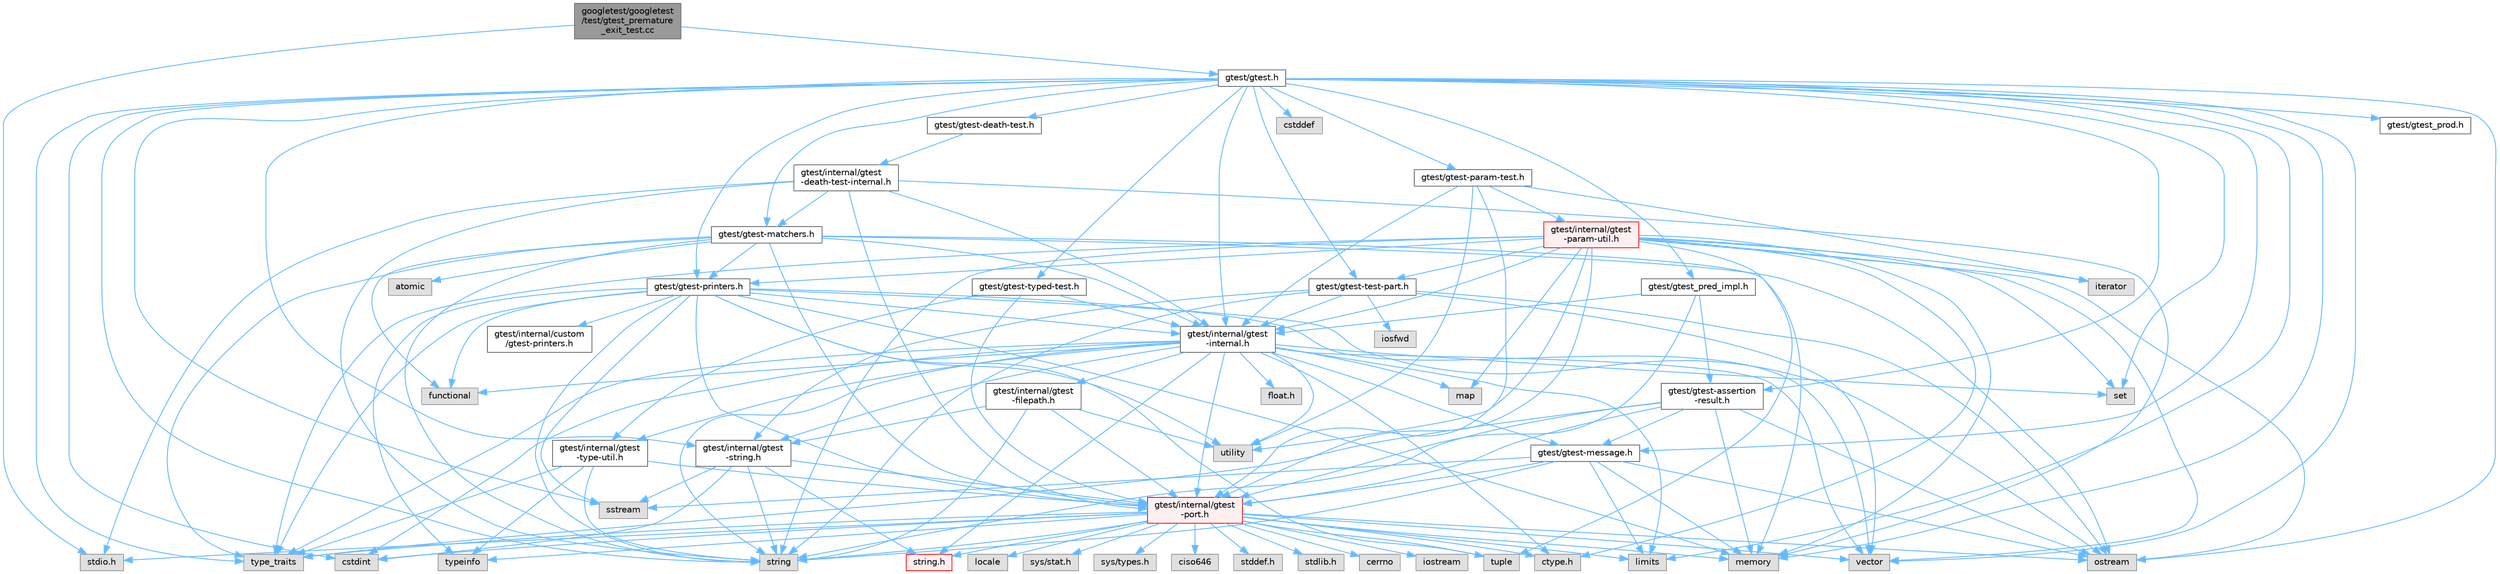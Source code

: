 digraph "googletest/googletest/test/gtest_premature_exit_test.cc"
{
 // LATEX_PDF_SIZE
  bgcolor="transparent";
  edge [fontname=Helvetica,fontsize=10,labelfontname=Helvetica,labelfontsize=10];
  node [fontname=Helvetica,fontsize=10,shape=box,height=0.2,width=0.4];
  Node1 [id="Node000001",label="googletest/googletest\l/test/gtest_premature\l_exit_test.cc",height=0.2,width=0.4,color="gray40", fillcolor="grey60", style="filled", fontcolor="black",tooltip=" "];
  Node1 -> Node2 [id="edge1_Node000001_Node000002",color="steelblue1",style="solid",tooltip=" "];
  Node2 [id="Node000002",label="stdio.h",height=0.2,width=0.4,color="grey60", fillcolor="#E0E0E0", style="filled",tooltip=" "];
  Node1 -> Node3 [id="edge2_Node000001_Node000003",color="steelblue1",style="solid",tooltip=" "];
  Node3 [id="Node000003",label="gtest/gtest.h",height=0.2,width=0.4,color="grey40", fillcolor="white", style="filled",URL="$gtest_8h.html",tooltip=" "];
  Node3 -> Node4 [id="edge3_Node000003_Node000004",color="steelblue1",style="solid",tooltip=" "];
  Node4 [id="Node000004",label="cstddef",height=0.2,width=0.4,color="grey60", fillcolor="#E0E0E0", style="filled",tooltip=" "];
  Node3 -> Node5 [id="edge4_Node000003_Node000005",color="steelblue1",style="solid",tooltip=" "];
  Node5 [id="Node000005",label="cstdint",height=0.2,width=0.4,color="grey60", fillcolor="#E0E0E0", style="filled",tooltip=" "];
  Node3 -> Node6 [id="edge5_Node000003_Node000006",color="steelblue1",style="solid",tooltip=" "];
  Node6 [id="Node000006",label="limits",height=0.2,width=0.4,color="grey60", fillcolor="#E0E0E0", style="filled",tooltip=" "];
  Node3 -> Node7 [id="edge6_Node000003_Node000007",color="steelblue1",style="solid",tooltip=" "];
  Node7 [id="Node000007",label="memory",height=0.2,width=0.4,color="grey60", fillcolor="#E0E0E0", style="filled",tooltip=" "];
  Node3 -> Node8 [id="edge7_Node000003_Node000008",color="steelblue1",style="solid",tooltip=" "];
  Node8 [id="Node000008",label="ostream",height=0.2,width=0.4,color="grey60", fillcolor="#E0E0E0", style="filled",tooltip=" "];
  Node3 -> Node9 [id="edge8_Node000003_Node000009",color="steelblue1",style="solid",tooltip=" "];
  Node9 [id="Node000009",label="set",height=0.2,width=0.4,color="grey60", fillcolor="#E0E0E0", style="filled",tooltip=" "];
  Node3 -> Node10 [id="edge9_Node000003_Node000010",color="steelblue1",style="solid",tooltip=" "];
  Node10 [id="Node000010",label="sstream",height=0.2,width=0.4,color="grey60", fillcolor="#E0E0E0", style="filled",tooltip=" "];
  Node3 -> Node11 [id="edge10_Node000003_Node000011",color="steelblue1",style="solid",tooltip=" "];
  Node11 [id="Node000011",label="string",height=0.2,width=0.4,color="grey60", fillcolor="#E0E0E0", style="filled",tooltip=" "];
  Node3 -> Node12 [id="edge11_Node000003_Node000012",color="steelblue1",style="solid",tooltip=" "];
  Node12 [id="Node000012",label="type_traits",height=0.2,width=0.4,color="grey60", fillcolor="#E0E0E0", style="filled",tooltip=" "];
  Node3 -> Node13 [id="edge12_Node000003_Node000013",color="steelblue1",style="solid",tooltip=" "];
  Node13 [id="Node000013",label="vector",height=0.2,width=0.4,color="grey60", fillcolor="#E0E0E0", style="filled",tooltip=" "];
  Node3 -> Node14 [id="edge13_Node000003_Node000014",color="steelblue1",style="solid",tooltip=" "];
  Node14 [id="Node000014",label="gtest/gtest-assertion\l-result.h",height=0.2,width=0.4,color="grey40", fillcolor="white", style="filled",URL="$gtest-assertion-result_8h.html",tooltip=" "];
  Node14 -> Node7 [id="edge14_Node000014_Node000007",color="steelblue1",style="solid",tooltip=" "];
  Node14 -> Node8 [id="edge15_Node000014_Node000008",color="steelblue1",style="solid",tooltip=" "];
  Node14 -> Node11 [id="edge16_Node000014_Node000011",color="steelblue1",style="solid",tooltip=" "];
  Node14 -> Node12 [id="edge17_Node000014_Node000012",color="steelblue1",style="solid",tooltip=" "];
  Node14 -> Node15 [id="edge18_Node000014_Node000015",color="steelblue1",style="solid",tooltip=" "];
  Node15 [id="Node000015",label="gtest/gtest-message.h",height=0.2,width=0.4,color="grey40", fillcolor="white", style="filled",URL="$gtest-message_8h.html",tooltip=" "];
  Node15 -> Node6 [id="edge19_Node000015_Node000006",color="steelblue1",style="solid",tooltip=" "];
  Node15 -> Node7 [id="edge20_Node000015_Node000007",color="steelblue1",style="solid",tooltip=" "];
  Node15 -> Node8 [id="edge21_Node000015_Node000008",color="steelblue1",style="solid",tooltip=" "];
  Node15 -> Node10 [id="edge22_Node000015_Node000010",color="steelblue1",style="solid",tooltip=" "];
  Node15 -> Node11 [id="edge23_Node000015_Node000011",color="steelblue1",style="solid",tooltip=" "];
  Node15 -> Node16 [id="edge24_Node000015_Node000016",color="steelblue1",style="solid",tooltip=" "];
  Node16 [id="Node000016",label="gtest/internal/gtest\l-port.h",height=0.2,width=0.4,color="red", fillcolor="#FFF0F0", style="filled",URL="$gtest-port_8h.html",tooltip=" "];
  Node16 -> Node17 [id="edge25_Node000016_Node000017",color="steelblue1",style="solid",tooltip=" "];
  Node17 [id="Node000017",label="ciso646",height=0.2,width=0.4,color="grey60", fillcolor="#E0E0E0", style="filled",tooltip=" "];
  Node16 -> Node18 [id="edge26_Node000016_Node000018",color="steelblue1",style="solid",tooltip=" "];
  Node18 [id="Node000018",label="ctype.h",height=0.2,width=0.4,color="grey60", fillcolor="#E0E0E0", style="filled",tooltip=" "];
  Node16 -> Node19 [id="edge27_Node000016_Node000019",color="steelblue1",style="solid",tooltip=" "];
  Node19 [id="Node000019",label="stddef.h",height=0.2,width=0.4,color="grey60", fillcolor="#E0E0E0", style="filled",tooltip=" "];
  Node16 -> Node2 [id="edge28_Node000016_Node000002",color="steelblue1",style="solid",tooltip=" "];
  Node16 -> Node20 [id="edge29_Node000016_Node000020",color="steelblue1",style="solid",tooltip=" "];
  Node20 [id="Node000020",label="stdlib.h",height=0.2,width=0.4,color="grey60", fillcolor="#E0E0E0", style="filled",tooltip=" "];
  Node16 -> Node21 [id="edge30_Node000016_Node000021",color="steelblue1",style="solid",tooltip=" "];
  Node21 [id="Node000021",label="string.h",height=0.2,width=0.4,color="red", fillcolor="#FFF0F0", style="filled",URL="$string_8h.html",tooltip=" "];
  Node16 -> Node32 [id="edge31_Node000016_Node000032",color="steelblue1",style="solid",tooltip=" "];
  Node32 [id="Node000032",label="cerrno",height=0.2,width=0.4,color="grey60", fillcolor="#E0E0E0", style="filled",tooltip=" "];
  Node16 -> Node5 [id="edge32_Node000016_Node000005",color="steelblue1",style="solid",tooltip=" "];
  Node16 -> Node33 [id="edge33_Node000016_Node000033",color="steelblue1",style="solid",tooltip=" "];
  Node33 [id="Node000033",label="iostream",height=0.2,width=0.4,color="grey60", fillcolor="#E0E0E0", style="filled",tooltip=" "];
  Node16 -> Node6 [id="edge34_Node000016_Node000006",color="steelblue1",style="solid",tooltip=" "];
  Node16 -> Node34 [id="edge35_Node000016_Node000034",color="steelblue1",style="solid",tooltip=" "];
  Node34 [id="Node000034",label="locale",height=0.2,width=0.4,color="grey60", fillcolor="#E0E0E0", style="filled",tooltip=" "];
  Node16 -> Node7 [id="edge36_Node000016_Node000007",color="steelblue1",style="solid",tooltip=" "];
  Node16 -> Node8 [id="edge37_Node000016_Node000008",color="steelblue1",style="solid",tooltip=" "];
  Node16 -> Node11 [id="edge38_Node000016_Node000011",color="steelblue1",style="solid",tooltip=" "];
  Node16 -> Node35 [id="edge39_Node000016_Node000035",color="steelblue1",style="solid",tooltip=" "];
  Node35 [id="Node000035",label="tuple",height=0.2,width=0.4,color="grey60", fillcolor="#E0E0E0", style="filled",tooltip=" "];
  Node16 -> Node12 [id="edge40_Node000016_Node000012",color="steelblue1",style="solid",tooltip=" "];
  Node16 -> Node13 [id="edge41_Node000016_Node000013",color="steelblue1",style="solid",tooltip=" "];
  Node16 -> Node36 [id="edge42_Node000016_Node000036",color="steelblue1",style="solid",tooltip=" "];
  Node36 [id="Node000036",label="sys/stat.h",height=0.2,width=0.4,color="grey60", fillcolor="#E0E0E0", style="filled",tooltip=" "];
  Node16 -> Node37 [id="edge43_Node000016_Node000037",color="steelblue1",style="solid",tooltip=" "];
  Node37 [id="Node000037",label="sys/types.h",height=0.2,width=0.4,color="grey60", fillcolor="#E0E0E0", style="filled",tooltip=" "];
  Node16 -> Node43 [id="edge44_Node000016_Node000043",color="steelblue1",style="solid",tooltip=" "];
  Node43 [id="Node000043",label="typeinfo",height=0.2,width=0.4,color="grey60", fillcolor="#E0E0E0", style="filled",tooltip=" "];
  Node14 -> Node16 [id="edge45_Node000014_Node000016",color="steelblue1",style="solid",tooltip=" "];
  Node3 -> Node44 [id="edge46_Node000003_Node000044",color="steelblue1",style="solid",tooltip=" "];
  Node44 [id="Node000044",label="gtest/gtest-death-test.h",height=0.2,width=0.4,color="grey40", fillcolor="white", style="filled",URL="$gtest-death-test_8h.html",tooltip=" "];
  Node44 -> Node45 [id="edge47_Node000044_Node000045",color="steelblue1",style="solid",tooltip=" "];
  Node45 [id="Node000045",label="gtest/internal/gtest\l-death-test-internal.h",height=0.2,width=0.4,color="grey40", fillcolor="white", style="filled",URL="$gtest-death-test-internal_8h.html",tooltip=" "];
  Node45 -> Node2 [id="edge48_Node000045_Node000002",color="steelblue1",style="solid",tooltip=" "];
  Node45 -> Node7 [id="edge49_Node000045_Node000007",color="steelblue1",style="solid",tooltip=" "];
  Node45 -> Node11 [id="edge50_Node000045_Node000011",color="steelblue1",style="solid",tooltip=" "];
  Node45 -> Node46 [id="edge51_Node000045_Node000046",color="steelblue1",style="solid",tooltip=" "];
  Node46 [id="Node000046",label="gtest/gtest-matchers.h",height=0.2,width=0.4,color="grey40", fillcolor="white", style="filled",URL="$gtest-matchers_8h.html",tooltip=" "];
  Node46 -> Node47 [id="edge52_Node000046_Node000047",color="steelblue1",style="solid",tooltip=" "];
  Node47 [id="Node000047",label="atomic",height=0.2,width=0.4,color="grey60", fillcolor="#E0E0E0", style="filled",tooltip=" "];
  Node46 -> Node48 [id="edge53_Node000046_Node000048",color="steelblue1",style="solid",tooltip=" "];
  Node48 [id="Node000048",label="functional",height=0.2,width=0.4,color="grey60", fillcolor="#E0E0E0", style="filled",tooltip=" "];
  Node46 -> Node7 [id="edge54_Node000046_Node000007",color="steelblue1",style="solid",tooltip=" "];
  Node46 -> Node8 [id="edge55_Node000046_Node000008",color="steelblue1",style="solid",tooltip=" "];
  Node46 -> Node11 [id="edge56_Node000046_Node000011",color="steelblue1",style="solid",tooltip=" "];
  Node46 -> Node12 [id="edge57_Node000046_Node000012",color="steelblue1",style="solid",tooltip=" "];
  Node46 -> Node49 [id="edge58_Node000046_Node000049",color="steelblue1",style="solid",tooltip=" "];
  Node49 [id="Node000049",label="gtest/gtest-printers.h",height=0.2,width=0.4,color="grey40", fillcolor="white", style="filled",URL="$gtest-printers_8h.html",tooltip=" "];
  Node49 -> Node48 [id="edge59_Node000049_Node000048",color="steelblue1",style="solid",tooltip=" "];
  Node49 -> Node7 [id="edge60_Node000049_Node000007",color="steelblue1",style="solid",tooltip=" "];
  Node49 -> Node8 [id="edge61_Node000049_Node000008",color="steelblue1",style="solid",tooltip=" "];
  Node49 -> Node10 [id="edge62_Node000049_Node000010",color="steelblue1",style="solid",tooltip=" "];
  Node49 -> Node11 [id="edge63_Node000049_Node000011",color="steelblue1",style="solid",tooltip=" "];
  Node49 -> Node35 [id="edge64_Node000049_Node000035",color="steelblue1",style="solid",tooltip=" "];
  Node49 -> Node12 [id="edge65_Node000049_Node000012",color="steelblue1",style="solid",tooltip=" "];
  Node49 -> Node43 [id="edge66_Node000049_Node000043",color="steelblue1",style="solid",tooltip=" "];
  Node49 -> Node26 [id="edge67_Node000049_Node000026",color="steelblue1",style="solid",tooltip=" "];
  Node26 [id="Node000026",label="utility",height=0.2,width=0.4,color="grey60", fillcolor="#E0E0E0", style="filled",tooltip=" "];
  Node49 -> Node13 [id="edge68_Node000049_Node000013",color="steelblue1",style="solid",tooltip=" "];
  Node49 -> Node50 [id="edge69_Node000049_Node000050",color="steelblue1",style="solid",tooltip=" "];
  Node50 [id="Node000050",label="gtest/internal/gtest\l-internal.h",height=0.2,width=0.4,color="grey40", fillcolor="white", style="filled",URL="$gtest-internal_8h.html",tooltip=" "];
  Node50 -> Node16 [id="edge70_Node000050_Node000016",color="steelblue1",style="solid",tooltip=" "];
  Node50 -> Node18 [id="edge71_Node000050_Node000018",color="steelblue1",style="solid",tooltip=" "];
  Node50 -> Node51 [id="edge72_Node000050_Node000051",color="steelblue1",style="solid",tooltip=" "];
  Node51 [id="Node000051",label="float.h",height=0.2,width=0.4,color="grey60", fillcolor="#E0E0E0", style="filled",tooltip=" "];
  Node50 -> Node21 [id="edge73_Node000050_Node000021",color="steelblue1",style="solid",tooltip=" "];
  Node50 -> Node5 [id="edge74_Node000050_Node000005",color="steelblue1",style="solid",tooltip=" "];
  Node50 -> Node48 [id="edge75_Node000050_Node000048",color="steelblue1",style="solid",tooltip=" "];
  Node50 -> Node6 [id="edge76_Node000050_Node000006",color="steelblue1",style="solid",tooltip=" "];
  Node50 -> Node52 [id="edge77_Node000050_Node000052",color="steelblue1",style="solid",tooltip=" "];
  Node52 [id="Node000052",label="map",height=0.2,width=0.4,color="grey60", fillcolor="#E0E0E0", style="filled",tooltip=" "];
  Node50 -> Node9 [id="edge78_Node000050_Node000009",color="steelblue1",style="solid",tooltip=" "];
  Node50 -> Node11 [id="edge79_Node000050_Node000011",color="steelblue1",style="solid",tooltip=" "];
  Node50 -> Node12 [id="edge80_Node000050_Node000012",color="steelblue1",style="solid",tooltip=" "];
  Node50 -> Node26 [id="edge81_Node000050_Node000026",color="steelblue1",style="solid",tooltip=" "];
  Node50 -> Node13 [id="edge82_Node000050_Node000013",color="steelblue1",style="solid",tooltip=" "];
  Node50 -> Node15 [id="edge83_Node000050_Node000015",color="steelblue1",style="solid",tooltip=" "];
  Node50 -> Node53 [id="edge84_Node000050_Node000053",color="steelblue1",style="solid",tooltip=" "];
  Node53 [id="Node000053",label="gtest/internal/gtest\l-filepath.h",height=0.2,width=0.4,color="grey40", fillcolor="white", style="filled",URL="$gtest-filepath_8h.html",tooltip=" "];
  Node53 -> Node11 [id="edge85_Node000053_Node000011",color="steelblue1",style="solid",tooltip=" "];
  Node53 -> Node26 [id="edge86_Node000053_Node000026",color="steelblue1",style="solid",tooltip=" "];
  Node53 -> Node16 [id="edge87_Node000053_Node000016",color="steelblue1",style="solid",tooltip=" "];
  Node53 -> Node54 [id="edge88_Node000053_Node000054",color="steelblue1",style="solid",tooltip=" "];
  Node54 [id="Node000054",label="gtest/internal/gtest\l-string.h",height=0.2,width=0.4,color="grey40", fillcolor="white", style="filled",URL="$gtest-string_8h.html",tooltip=" "];
  Node54 -> Node21 [id="edge89_Node000054_Node000021",color="steelblue1",style="solid",tooltip=" "];
  Node54 -> Node5 [id="edge90_Node000054_Node000005",color="steelblue1",style="solid",tooltip=" "];
  Node54 -> Node10 [id="edge91_Node000054_Node000010",color="steelblue1",style="solid",tooltip=" "];
  Node54 -> Node11 [id="edge92_Node000054_Node000011",color="steelblue1",style="solid",tooltip=" "];
  Node54 -> Node16 [id="edge93_Node000054_Node000016",color="steelblue1",style="solid",tooltip=" "];
  Node50 -> Node54 [id="edge94_Node000050_Node000054",color="steelblue1",style="solid",tooltip=" "];
  Node50 -> Node55 [id="edge95_Node000050_Node000055",color="steelblue1",style="solid",tooltip=" "];
  Node55 [id="Node000055",label="gtest/internal/gtest\l-type-util.h",height=0.2,width=0.4,color="grey40", fillcolor="white", style="filled",URL="$gtest-type-util_8h.html",tooltip=" "];
  Node55 -> Node11 [id="edge96_Node000055_Node000011",color="steelblue1",style="solid",tooltip=" "];
  Node55 -> Node12 [id="edge97_Node000055_Node000012",color="steelblue1",style="solid",tooltip=" "];
  Node55 -> Node43 [id="edge98_Node000055_Node000043",color="steelblue1",style="solid",tooltip=" "];
  Node55 -> Node16 [id="edge99_Node000055_Node000016",color="steelblue1",style="solid",tooltip=" "];
  Node49 -> Node16 [id="edge100_Node000049_Node000016",color="steelblue1",style="solid",tooltip=" "];
  Node49 -> Node56 [id="edge101_Node000049_Node000056",color="steelblue1",style="solid",tooltip=" "];
  Node56 [id="Node000056",label="gtest/internal/custom\l/gtest-printers.h",height=0.2,width=0.4,color="grey40", fillcolor="white", style="filled",URL="$internal_2custom_2gtest-printers_8h.html",tooltip=" "];
  Node46 -> Node50 [id="edge102_Node000046_Node000050",color="steelblue1",style="solid",tooltip=" "];
  Node46 -> Node16 [id="edge103_Node000046_Node000016",color="steelblue1",style="solid",tooltip=" "];
  Node45 -> Node50 [id="edge104_Node000045_Node000050",color="steelblue1",style="solid",tooltip=" "];
  Node45 -> Node16 [id="edge105_Node000045_Node000016",color="steelblue1",style="solid",tooltip=" "];
  Node3 -> Node46 [id="edge106_Node000003_Node000046",color="steelblue1",style="solid",tooltip=" "];
  Node3 -> Node15 [id="edge107_Node000003_Node000015",color="steelblue1",style="solid",tooltip=" "];
  Node3 -> Node57 [id="edge108_Node000003_Node000057",color="steelblue1",style="solid",tooltip=" "];
  Node57 [id="Node000057",label="gtest/gtest-param-test.h",height=0.2,width=0.4,color="grey40", fillcolor="white", style="filled",URL="$gtest-param-test_8h.html",tooltip=" "];
  Node57 -> Node28 [id="edge109_Node000057_Node000028",color="steelblue1",style="solid",tooltip=" "];
  Node28 [id="Node000028",label="iterator",height=0.2,width=0.4,color="grey60", fillcolor="#E0E0E0", style="filled",tooltip=" "];
  Node57 -> Node26 [id="edge110_Node000057_Node000026",color="steelblue1",style="solid",tooltip=" "];
  Node57 -> Node50 [id="edge111_Node000057_Node000050",color="steelblue1",style="solid",tooltip=" "];
  Node57 -> Node58 [id="edge112_Node000057_Node000058",color="steelblue1",style="solid",tooltip=" "];
  Node58 [id="Node000058",label="gtest/internal/gtest\l-param-util.h",height=0.2,width=0.4,color="red", fillcolor="#FFF0F0", style="filled",URL="$gtest-param-util_8h.html",tooltip=" "];
  Node58 -> Node18 [id="edge113_Node000058_Node000018",color="steelblue1",style="solid",tooltip=" "];
  Node58 -> Node28 [id="edge114_Node000058_Node000028",color="steelblue1",style="solid",tooltip=" "];
  Node58 -> Node52 [id="edge115_Node000058_Node000052",color="steelblue1",style="solid",tooltip=" "];
  Node58 -> Node7 [id="edge116_Node000058_Node000007",color="steelblue1",style="solid",tooltip=" "];
  Node58 -> Node8 [id="edge117_Node000058_Node000008",color="steelblue1",style="solid",tooltip=" "];
  Node58 -> Node9 [id="edge118_Node000058_Node000009",color="steelblue1",style="solid",tooltip=" "];
  Node58 -> Node11 [id="edge119_Node000058_Node000011",color="steelblue1",style="solid",tooltip=" "];
  Node58 -> Node35 [id="edge120_Node000058_Node000035",color="steelblue1",style="solid",tooltip=" "];
  Node58 -> Node12 [id="edge121_Node000058_Node000012",color="steelblue1",style="solid",tooltip=" "];
  Node58 -> Node26 [id="edge122_Node000058_Node000026",color="steelblue1",style="solid",tooltip=" "];
  Node58 -> Node13 [id="edge123_Node000058_Node000013",color="steelblue1",style="solid",tooltip=" "];
  Node58 -> Node49 [id="edge124_Node000058_Node000049",color="steelblue1",style="solid",tooltip=" "];
  Node58 -> Node61 [id="edge125_Node000058_Node000061",color="steelblue1",style="solid",tooltip=" "];
  Node61 [id="Node000061",label="gtest/gtest-test-part.h",height=0.2,width=0.4,color="grey40", fillcolor="white", style="filled",URL="$gtest-test-part_8h.html",tooltip=" "];
  Node61 -> Node62 [id="edge126_Node000061_Node000062",color="steelblue1",style="solid",tooltip=" "];
  Node62 [id="Node000062",label="iosfwd",height=0.2,width=0.4,color="grey60", fillcolor="#E0E0E0", style="filled",tooltip=" "];
  Node61 -> Node8 [id="edge127_Node000061_Node000008",color="steelblue1",style="solid",tooltip=" "];
  Node61 -> Node11 [id="edge128_Node000061_Node000011",color="steelblue1",style="solid",tooltip=" "];
  Node61 -> Node13 [id="edge129_Node000061_Node000013",color="steelblue1",style="solid",tooltip=" "];
  Node61 -> Node50 [id="edge130_Node000061_Node000050",color="steelblue1",style="solid",tooltip=" "];
  Node61 -> Node54 [id="edge131_Node000061_Node000054",color="steelblue1",style="solid",tooltip=" "];
  Node58 -> Node50 [id="edge132_Node000058_Node000050",color="steelblue1",style="solid",tooltip=" "];
  Node58 -> Node16 [id="edge133_Node000058_Node000016",color="steelblue1",style="solid",tooltip=" "];
  Node57 -> Node16 [id="edge134_Node000057_Node000016",color="steelblue1",style="solid",tooltip=" "];
  Node3 -> Node49 [id="edge135_Node000003_Node000049",color="steelblue1",style="solid",tooltip=" "];
  Node3 -> Node61 [id="edge136_Node000003_Node000061",color="steelblue1",style="solid",tooltip=" "];
  Node3 -> Node63 [id="edge137_Node000003_Node000063",color="steelblue1",style="solid",tooltip=" "];
  Node63 [id="Node000063",label="gtest/gtest-typed-test.h",height=0.2,width=0.4,color="grey40", fillcolor="white", style="filled",URL="$gtest-typed-test_8h.html",tooltip=" "];
  Node63 -> Node50 [id="edge138_Node000063_Node000050",color="steelblue1",style="solid",tooltip=" "];
  Node63 -> Node16 [id="edge139_Node000063_Node000016",color="steelblue1",style="solid",tooltip=" "];
  Node63 -> Node55 [id="edge140_Node000063_Node000055",color="steelblue1",style="solid",tooltip=" "];
  Node3 -> Node64 [id="edge141_Node000003_Node000064",color="steelblue1",style="solid",tooltip=" "];
  Node64 [id="Node000064",label="gtest/gtest_pred_impl.h",height=0.2,width=0.4,color="grey40", fillcolor="white", style="filled",URL="$gtest__pred__impl_8h.html",tooltip=" "];
  Node64 -> Node14 [id="edge142_Node000064_Node000014",color="steelblue1",style="solid",tooltip=" "];
  Node64 -> Node50 [id="edge143_Node000064_Node000050",color="steelblue1",style="solid",tooltip=" "];
  Node64 -> Node16 [id="edge144_Node000064_Node000016",color="steelblue1",style="solid",tooltip=" "];
  Node3 -> Node65 [id="edge145_Node000003_Node000065",color="steelblue1",style="solid",tooltip=" "];
  Node65 [id="Node000065",label="gtest/gtest_prod.h",height=0.2,width=0.4,color="grey40", fillcolor="white", style="filled",URL="$gtest__prod_8h.html",tooltip=" "];
  Node3 -> Node50 [id="edge146_Node000003_Node000050",color="steelblue1",style="solid",tooltip=" "];
  Node3 -> Node54 [id="edge147_Node000003_Node000054",color="steelblue1",style="solid",tooltip=" "];
}
